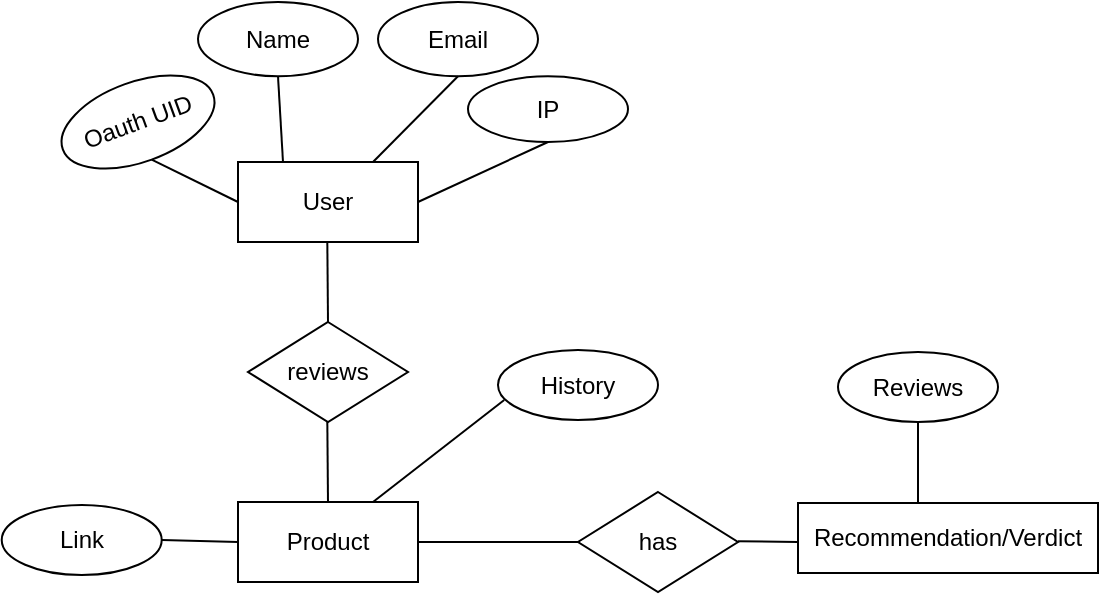 <mxfile version="24.8.8">
  <diagram name="Page-1" id="CrL3ho2xiwmBCw55VYt6">
    <mxGraphModel dx="724" dy="397" grid="1" gridSize="10" guides="1" tooltips="1" connect="1" arrows="1" fold="1" page="1" pageScale="1" pageWidth="850" pageHeight="1100" math="0" shadow="0">
      <root>
        <mxCell id="0" />
        <mxCell id="1" parent="0" />
        <mxCell id="G_u9hs9IfjCtMMZhX1Wt-1" value="User" style="rounded=0;whiteSpace=wrap;html=1;fillColor=none;" vertex="1" parent="1">
          <mxGeometry x="230" y="240" width="90" height="40" as="geometry" />
        </mxCell>
        <mxCell id="G_u9hs9IfjCtMMZhX1Wt-2" value="" style="endArrow=none;html=1;rounded=0;exitX=0;exitY=0.5;exitDx=0;exitDy=0;entryX=0.5;entryY=1;entryDx=0;entryDy=0;" edge="1" parent="1" source="G_u9hs9IfjCtMMZhX1Wt-1" target="G_u9hs9IfjCtMMZhX1Wt-3">
          <mxGeometry width="50" height="50" relative="1" as="geometry">
            <mxPoint x="220" y="260" as="sourcePoint" />
            <mxPoint x="210" y="210" as="targetPoint" />
          </mxGeometry>
        </mxCell>
        <mxCell id="G_u9hs9IfjCtMMZhX1Wt-3" value="Oauth UID" style="ellipse;whiteSpace=wrap;html=1;fillColor=none;rotation=-20;" vertex="1" parent="1">
          <mxGeometry x="140" y="200" width="80" height="40" as="geometry" />
        </mxCell>
        <mxCell id="G_u9hs9IfjCtMMZhX1Wt-4" value="" style="endArrow=none;html=1;rounded=0;exitX=0.25;exitY=0;exitDx=0;exitDy=0;entryX=0.5;entryY=1;entryDx=0;entryDy=0;" edge="1" parent="1" source="G_u9hs9IfjCtMMZhX1Wt-1" target="G_u9hs9IfjCtMMZhX1Wt-5">
          <mxGeometry width="50" height="50" relative="1" as="geometry">
            <mxPoint x="350" y="235.7" as="sourcePoint" />
            <mxPoint x="330" y="185.7" as="targetPoint" />
          </mxGeometry>
        </mxCell>
        <mxCell id="G_u9hs9IfjCtMMZhX1Wt-5" value="Name" style="ellipse;whiteSpace=wrap;html=1;fillColor=none;rotation=0;" vertex="1" parent="1">
          <mxGeometry x="210" y="160" width="80" height="37.11" as="geometry" />
        </mxCell>
        <mxCell id="G_u9hs9IfjCtMMZhX1Wt-8" value="" style="endArrow=none;html=1;rounded=0;exitX=0.75;exitY=0;exitDx=0;exitDy=0;entryX=0.5;entryY=1;entryDx=0;entryDy=0;" edge="1" parent="1" target="G_u9hs9IfjCtMMZhX1Wt-9" source="G_u9hs9IfjCtMMZhX1Wt-1">
          <mxGeometry width="50" height="50" relative="1" as="geometry">
            <mxPoint x="343" y="240" as="sourcePoint" />
            <mxPoint x="420" y="185.7" as="targetPoint" />
          </mxGeometry>
        </mxCell>
        <mxCell id="G_u9hs9IfjCtMMZhX1Wt-9" value="Email" style="ellipse;whiteSpace=wrap;html=1;fillColor=none;rotation=0;" vertex="1" parent="1">
          <mxGeometry x="300" y="160" width="80" height="37.11" as="geometry" />
        </mxCell>
        <mxCell id="G_u9hs9IfjCtMMZhX1Wt-10" value="" style="endArrow=none;html=1;rounded=0;exitX=1;exitY=0.5;exitDx=0;exitDy=0;entryX=0.5;entryY=1;entryDx=0;entryDy=0;" edge="1" parent="1" target="G_u9hs9IfjCtMMZhX1Wt-11" source="G_u9hs9IfjCtMMZhX1Wt-1">
          <mxGeometry width="50" height="50" relative="1" as="geometry">
            <mxPoint x="343" y="277.11" as="sourcePoint" />
            <mxPoint x="465" y="222.81" as="targetPoint" />
          </mxGeometry>
        </mxCell>
        <mxCell id="G_u9hs9IfjCtMMZhX1Wt-11" value="IP" style="ellipse;whiteSpace=wrap;html=1;fillColor=none;rotation=0;" vertex="1" parent="1">
          <mxGeometry x="345" y="197.11" width="80" height="32.89" as="geometry" />
        </mxCell>
        <mxCell id="G_u9hs9IfjCtMMZhX1Wt-12" value="" style="endArrow=none;html=1;rounded=0;" edge="1" parent="1">
          <mxGeometry width="50" height="50" relative="1" as="geometry">
            <mxPoint x="275" y="320" as="sourcePoint" />
            <mxPoint x="274.66" y="280" as="targetPoint" />
          </mxGeometry>
        </mxCell>
        <mxCell id="G_u9hs9IfjCtMMZhX1Wt-13" value="reviews" style="rhombus;whiteSpace=wrap;html=1;fillColor=none;" vertex="1" parent="1">
          <mxGeometry x="235" y="320" width="80" height="50" as="geometry" />
        </mxCell>
        <mxCell id="G_u9hs9IfjCtMMZhX1Wt-14" value="" style="endArrow=none;html=1;rounded=0;" edge="1" parent="1">
          <mxGeometry width="50" height="50" relative="1" as="geometry">
            <mxPoint x="275" y="410" as="sourcePoint" />
            <mxPoint x="274.66" y="370" as="targetPoint" />
          </mxGeometry>
        </mxCell>
        <mxCell id="G_u9hs9IfjCtMMZhX1Wt-15" value="Product" style="rounded=0;whiteSpace=wrap;html=1;fillColor=none;" vertex="1" parent="1">
          <mxGeometry x="230" y="410" width="90" height="40" as="geometry" />
        </mxCell>
        <mxCell id="G_u9hs9IfjCtMMZhX1Wt-16" value="" style="endArrow=none;html=1;rounded=0;entryX=0.5;entryY=1;entryDx=0;entryDy=0;exitX=0;exitY=0.5;exitDx=0;exitDy=0;" edge="1" parent="1" source="G_u9hs9IfjCtMMZhX1Wt-18">
          <mxGeometry width="50" height="50" relative="1" as="geometry">
            <mxPoint x="430" y="430" as="sourcePoint" />
            <mxPoint x="320" y="430.0" as="targetPoint" />
          </mxGeometry>
        </mxCell>
        <mxCell id="G_u9hs9IfjCtMMZhX1Wt-18" value="has" style="rhombus;whiteSpace=wrap;html=1;fillColor=none;" vertex="1" parent="1">
          <mxGeometry x="400" y="405" width="80" height="50" as="geometry" />
        </mxCell>
        <mxCell id="G_u9hs9IfjCtMMZhX1Wt-19" value="Recommendation/Verdict" style="rounded=0;whiteSpace=wrap;html=1;fillColor=none;" vertex="1" parent="1">
          <mxGeometry x="510" y="410.5" width="150" height="35" as="geometry" />
        </mxCell>
        <mxCell id="G_u9hs9IfjCtMMZhX1Wt-20" value="" style="endArrow=none;html=1;rounded=0;entryX=0.5;entryY=1;entryDx=0;entryDy=0;" edge="1" parent="1">
          <mxGeometry width="50" height="50" relative="1" as="geometry">
            <mxPoint x="510" y="430" as="sourcePoint" />
            <mxPoint x="480" y="429.66" as="targetPoint" />
          </mxGeometry>
        </mxCell>
        <mxCell id="G_u9hs9IfjCtMMZhX1Wt-21" value="Link" style="ellipse;whiteSpace=wrap;html=1;fillColor=none;rotation=0;" vertex="1" parent="1">
          <mxGeometry x="111.86" y="411.5" width="80" height="35" as="geometry" />
        </mxCell>
        <mxCell id="G_u9hs9IfjCtMMZhX1Wt-22" value="" style="endArrow=none;html=1;rounded=0;exitX=0;exitY=0.5;exitDx=0;exitDy=0;entryX=0.5;entryY=1;entryDx=0;entryDy=0;" edge="1" parent="1" source="G_u9hs9IfjCtMMZhX1Wt-15">
          <mxGeometry width="50" height="50" relative="1" as="geometry">
            <mxPoint x="235" y="450" as="sourcePoint" />
            <mxPoint x="192" y="429" as="targetPoint" />
          </mxGeometry>
        </mxCell>
        <mxCell id="G_u9hs9IfjCtMMZhX1Wt-24" value="Reviews" style="ellipse;whiteSpace=wrap;html=1;fillColor=none;rotation=0;" vertex="1" parent="1">
          <mxGeometry x="530" y="335" width="80" height="35" as="geometry" />
        </mxCell>
        <mxCell id="G_u9hs9IfjCtMMZhX1Wt-25" value="" style="endArrow=none;html=1;rounded=0;entryX=0.5;entryY=1;entryDx=0;entryDy=0;" edge="1" parent="1" target="G_u9hs9IfjCtMMZhX1Wt-24">
          <mxGeometry width="50" height="50" relative="1" as="geometry">
            <mxPoint x="570" y="410" as="sourcePoint" />
            <mxPoint x="587" y="370" as="targetPoint" />
          </mxGeometry>
        </mxCell>
        <mxCell id="G_u9hs9IfjCtMMZhX1Wt-26" value="History" style="ellipse;whiteSpace=wrap;html=1;fillColor=none;rotation=0;" vertex="1" parent="1">
          <mxGeometry x="360" y="334" width="80" height="35" as="geometry" />
        </mxCell>
        <mxCell id="G_u9hs9IfjCtMMZhX1Wt-28" value="" style="endArrow=none;html=1;rounded=0;entryX=0.039;entryY=0.714;entryDx=0;entryDy=0;exitX=0.75;exitY=0;exitDx=0;exitDy=0;entryPerimeter=0;" edge="1" parent="1" source="G_u9hs9IfjCtMMZhX1Wt-15" target="G_u9hs9IfjCtMMZhX1Wt-26">
          <mxGeometry width="50" height="50" relative="1" as="geometry">
            <mxPoint x="345" y="390" as="sourcePoint" />
            <mxPoint x="345" y="350" as="targetPoint" />
          </mxGeometry>
        </mxCell>
      </root>
    </mxGraphModel>
  </diagram>
</mxfile>
